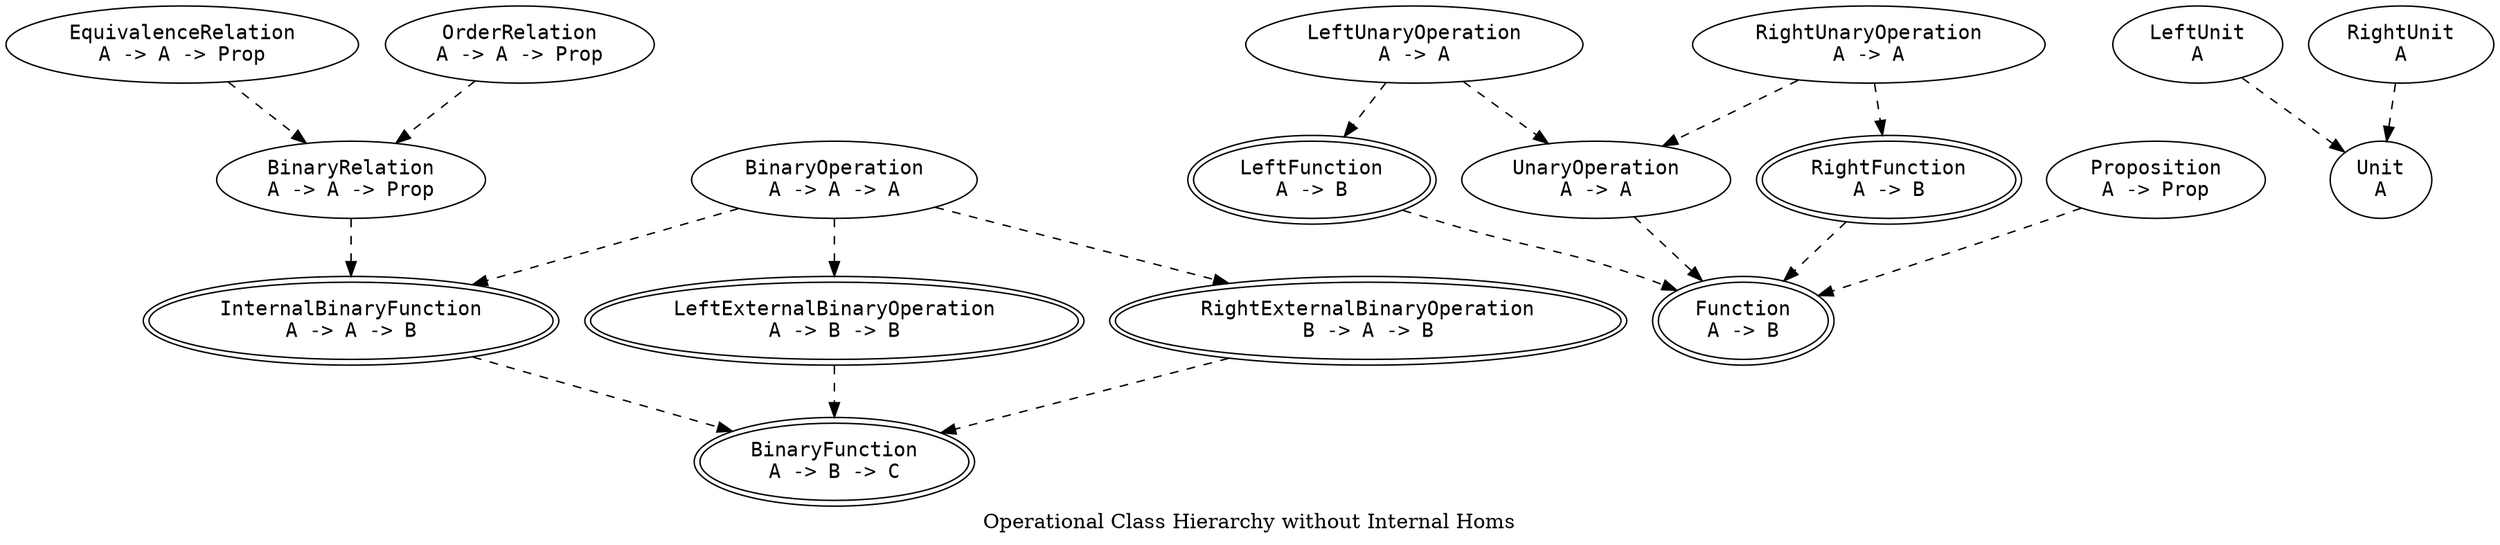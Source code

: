 digraph Has {
  label = "Operational Class Hierarchy without Internal Homs"

  node [fontname = monospace]

  subgraph ManySorted {
    label = "ManySorted"

    node [peripheries = 2]

    BinFn [label = "BinaryFunction\nA -> B -> C"]
    Fn [label = "Function\nA -> B"]
    IntBinFn [label = "InternalBinaryFunction\nA -> A -> B"]
    LExtBinOp [label = "LeftExternalBinaryOperation\nA -> B -> B"]
    LFn [label = "LeftFunction\nA -> B"]
    RExtBinOp [label = "RightExternalBinaryOperation\nB -> A -> B"]
    RFn [label = "RightFunction\nA -> B"]
  }

  subgraph OneSorted {
    label = "OneSorted"

    BinOp [label = "BinaryOperation\nA -> A -> A"]
    BinRel [label = "BinaryRelation\nA -> A -> Prop"]
    EqRel [label = "EquivalenceRelation\nA -> A -> Prop"]
    LUn [label = "LeftUnit\nA"]
    LUnOp [label = "LeftUnaryOperation\nA -> A"]
    OrdRel [label = "OrderRelation\nA -> A -> Prop"]
    Prop [label = "Proposition\nA -> Prop"]
    RUn [label = "RightUnit\nA"]
    RUnOp [label = "RightUnaryOperation\nA -> A"]
    Un [label = "Unit\nA"]
    UnOp [label = "UnaryOperation\nA -> A"]
  }

  edge [style = dashed]

  BinOp -> IntBinFn
  BinOp -> LExtBinOp
  BinOp -> RExtBinOp
  BinRel -> IntBinFn
  EqRel -> BinRel
  IntBinFn -> BinFn
  LExtBinOp -> BinFn
  LFn -> Fn
  LUn -> Un
  LUnOp -> LFn
  LUnOp -> UnOp
  OrdRel -> BinRel
  Prop -> Fn
  RExtBinOp -> BinFn
  RFn -> Fn
  RUn -> Un
  RUnOp -> RFn
  RUnOp -> UnOp
  UnOp -> Fn
}
